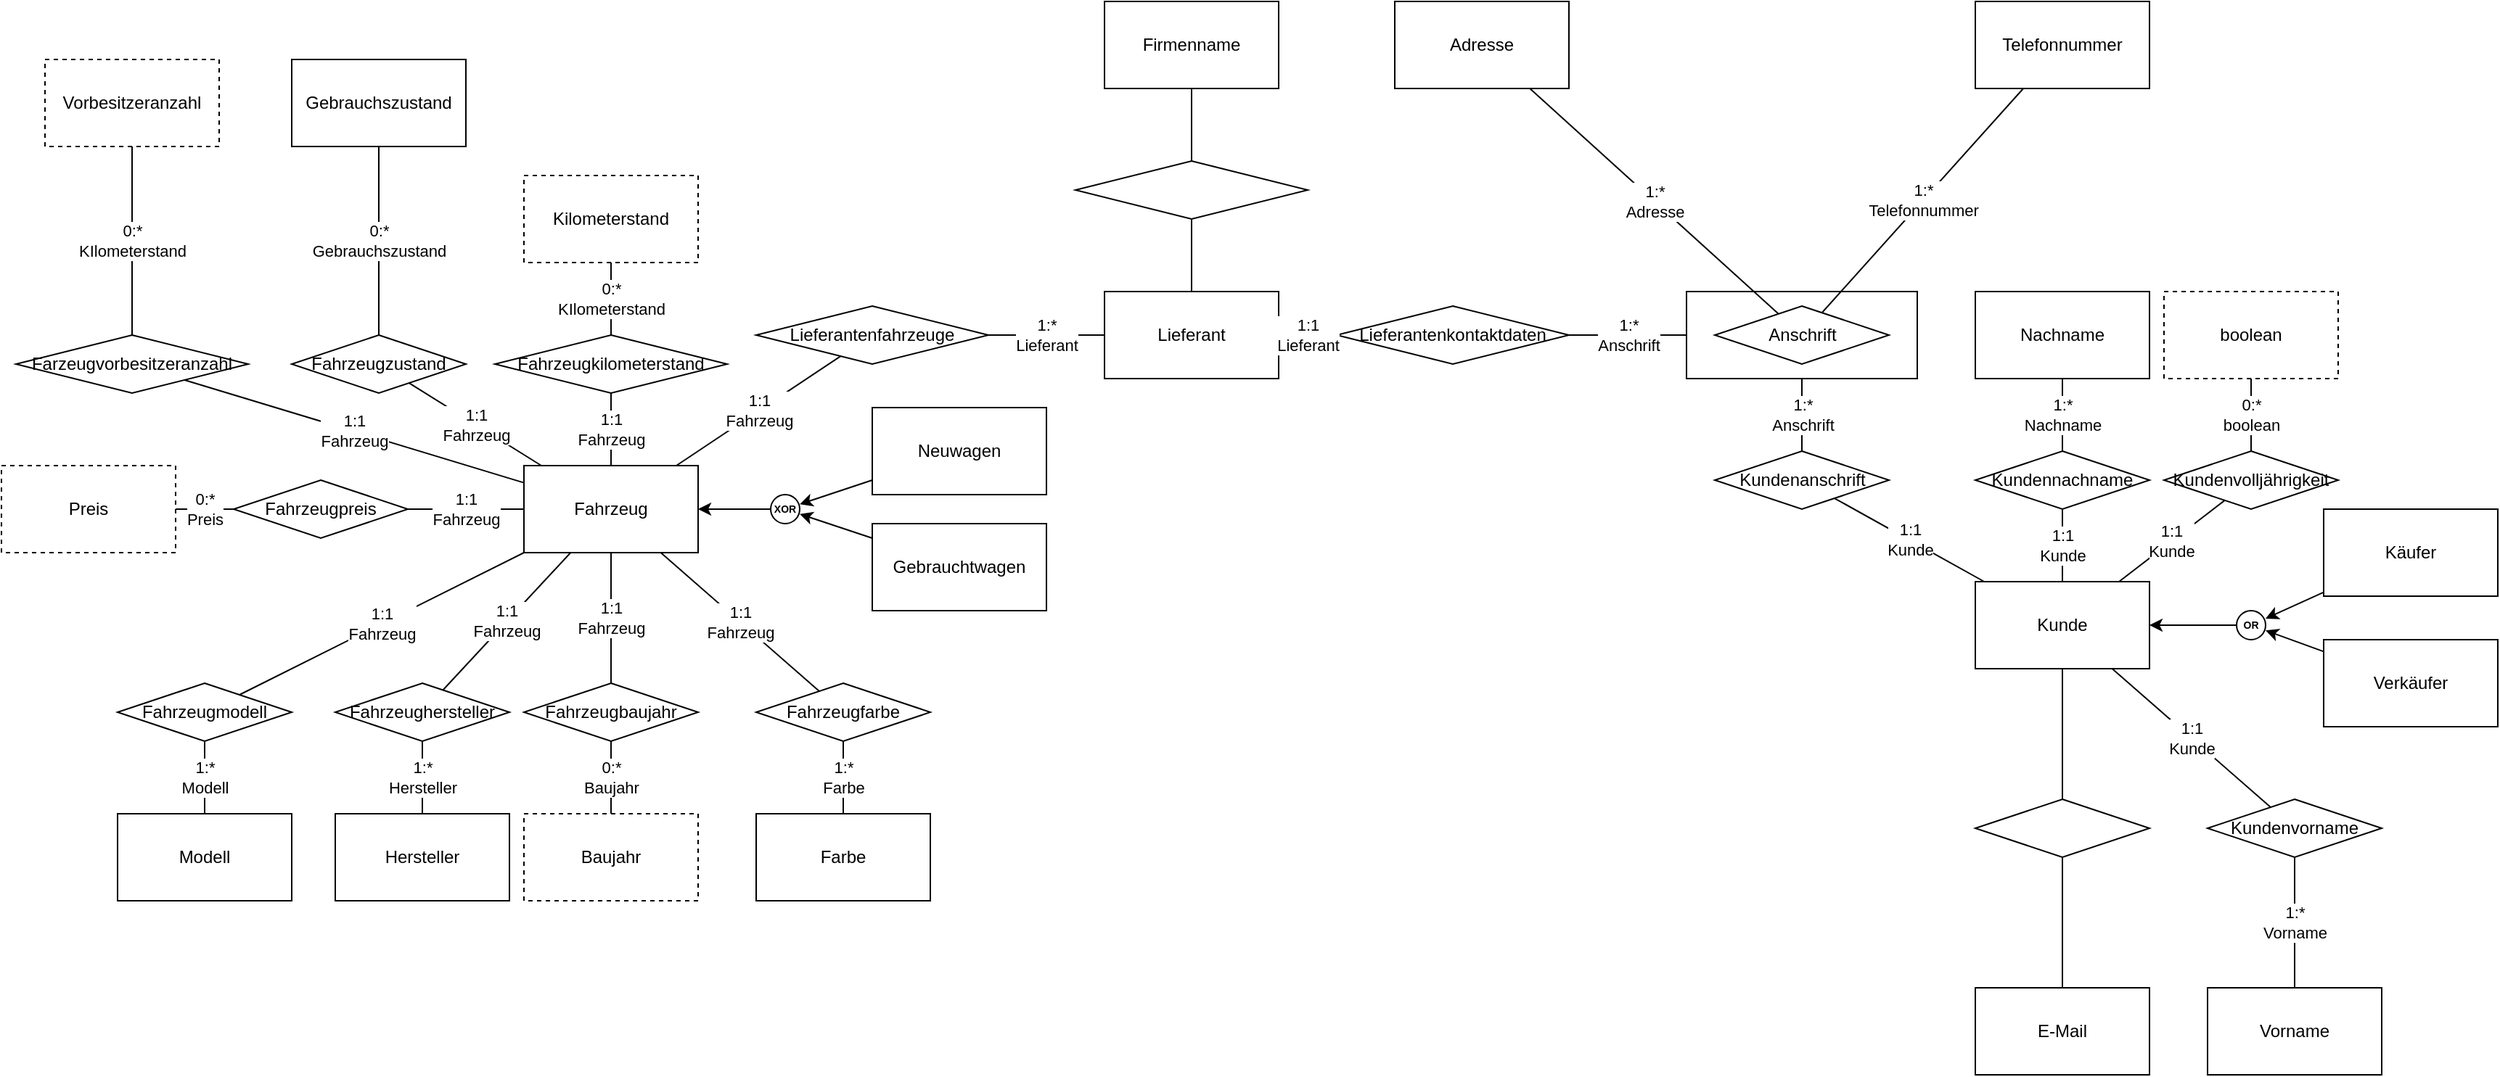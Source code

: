 <mxfile version="15.4.3" type="github">
  <diagram id="bzLONIPxVzyfB-JbPzbP" name="Page-1">
    <mxGraphModel dx="782" dy="706" grid="1" gridSize="10" guides="1" tooltips="1" connect="1" arrows="1" fold="1" page="1" pageScale="1" pageWidth="827" pageHeight="1169" math="0" shadow="0">
      <root>
        <mxCell id="0" />
        <mxCell id="1" parent="0" />
        <mxCell id="xnuN2vcYG2oAX09H3vMS-1" value="Fahrzeug" style="rounded=0;whiteSpace=wrap;html=1;" vertex="1" parent="1">
          <mxGeometry x="440" y="410" width="120" height="60" as="geometry" />
        </mxCell>
        <mxCell id="xnuN2vcYG2oAX09H3vMS-13" value="" style="edgeStyle=none;rounded=0;orthogonalLoop=1;jettySize=auto;html=1;" edge="1" parent="1" source="xnuN2vcYG2oAX09H3vMS-2" target="xnuN2vcYG2oAX09H3vMS-1">
          <mxGeometry relative="1" as="geometry" />
        </mxCell>
        <object placeholders="1" MergeType="XOR" id="xnuN2vcYG2oAX09H3vMS-2">
          <mxCell style="shape=stencil(nVTLboMwEPwaH1sBFh9Q0bSn5tJKPTuwASvGRrabhHx9ba9RgUKaVEKydvYx4/UuhBamYR2QLJGsBUKfSZa9ggTNBL8wy5UslJRQWqWdx4U1GJMmCdqnmc1M56IRPDLN2U4AeozV6gAnXtlYg8sGNLfeSzckeXIx/qNFiZSO3Ew8I78rxrh0uckZiyWPOdL00UarcwwtWNBRJqI/d90G4OV2minJQPoXzeedNOn/aDb33mbWtPQ2mvcFGlo4ZO3haLFj5aHW6ktWi+JACN4ZWO3z8qzNZnH53nsuBI7eouQVYS5PabiieK+kNfziJYcjKKH5NSE+w/YipIRz1N3lFAtni5uDsSTL30DX8NH7lY1vFzuWT1s2mG6Pa4lQCdK/aYCPI7zlVTUsaYAf8J8wGQnBSmiUqECbdd2ho78aF9BY0gPf);whiteSpace=wrap;html=1;aspect=fixed;noLabel=1;_ElementType=GeneralizationMerge;" vertex="1" parent="1">
            <mxGeometry x="610" y="430" width="20" height="20" as="geometry" />
          </mxCell>
        </object>
        <mxCell id="xnuN2vcYG2oAX09H3vMS-6" value="Neuwagen" style="rounded=0;whiteSpace=wrap;html=1;" vertex="1" parent="1">
          <mxGeometry x="680" y="370" width="120" height="60" as="geometry" />
        </mxCell>
        <mxCell id="xnuN2vcYG2oAX09H3vMS-7" value="Gebrauchtwagen" style="rounded=0;whiteSpace=wrap;html=1;" vertex="1" parent="1">
          <mxGeometry x="680" y="450" width="120" height="60" as="geometry" />
        </mxCell>
        <mxCell id="xnuN2vcYG2oAX09H3vMS-9" value="Baujahr" style="rounded=0;whiteSpace=wrap;html=1;dashed=1;" vertex="1" parent="1">
          <mxGeometry x="440" y="650" width="120" height="60" as="geometry" />
        </mxCell>
        <mxCell id="xnuN2vcYG2oAX09H3vMS-10" value="Fahrzeugbaujahr" style="rhombus;whiteSpace=wrap;html=1;" vertex="1" parent="1">
          <mxGeometry x="440" y="560" width="120" height="40" as="geometry" />
        </mxCell>
        <mxCell id="xnuN2vcYG2oAX09H3vMS-14" value="" style="edgeStyle=none;rounded=0;orthogonalLoop=1;jettySize=auto;html=1;" edge="1" parent="1" source="xnuN2vcYG2oAX09H3vMS-6" target="xnuN2vcYG2oAX09H3vMS-2">
          <mxGeometry relative="1" as="geometry">
            <mxPoint x="620" y="450" as="sourcePoint" />
            <mxPoint x="570" y="450" as="targetPoint" />
          </mxGeometry>
        </mxCell>
        <mxCell id="xnuN2vcYG2oAX09H3vMS-15" value="" style="edgeStyle=none;rounded=0;orthogonalLoop=1;jettySize=auto;html=1;" edge="1" parent="1" source="xnuN2vcYG2oAX09H3vMS-7" target="xnuN2vcYG2oAX09H3vMS-2">
          <mxGeometry relative="1" as="geometry">
            <mxPoint x="630" y="460" as="sourcePoint" />
            <mxPoint x="580" y="460" as="targetPoint" />
          </mxGeometry>
        </mxCell>
        <mxCell id="xnuN2vcYG2oAX09H3vMS-16" value="1:1&lt;br&gt;Fahrzeug" style="edgeStyle=none;rounded=0;orthogonalLoop=1;jettySize=auto;html=1;endArrow=none;endFill=0;" edge="1" parent="1" source="xnuN2vcYG2oAX09H3vMS-1" target="xnuN2vcYG2oAX09H3vMS-10">
          <mxGeometry relative="1" as="geometry">
            <mxPoint x="690" y="430" as="sourcePoint" />
            <mxPoint x="640" y="446.667" as="targetPoint" />
          </mxGeometry>
        </mxCell>
        <mxCell id="xnuN2vcYG2oAX09H3vMS-17" value="0:*&lt;br&gt;Baujahr" style="edgeStyle=none;rounded=0;orthogonalLoop=1;jettySize=auto;html=1;endArrow=none;endFill=0;" edge="1" parent="1" source="xnuN2vcYG2oAX09H3vMS-10" target="xnuN2vcYG2oAX09H3vMS-9">
          <mxGeometry relative="1" as="geometry">
            <mxPoint x="510" y="480" as="sourcePoint" />
            <mxPoint x="510" y="530" as="targetPoint" />
          </mxGeometry>
        </mxCell>
        <mxCell id="xnuN2vcYG2oAX09H3vMS-22" value="Farbe" style="rounded=0;whiteSpace=wrap;html=1;" vertex="1" parent="1">
          <mxGeometry x="600" y="650" width="120" height="60" as="geometry" />
        </mxCell>
        <mxCell id="xnuN2vcYG2oAX09H3vMS-23" value="Fahrzeugfarbe" style="rhombus;whiteSpace=wrap;html=1;" vertex="1" parent="1">
          <mxGeometry x="600" y="560" width="120" height="40" as="geometry" />
        </mxCell>
        <mxCell id="xnuN2vcYG2oAX09H3vMS-24" value="1:1&lt;br&gt;Fahrzeug" style="edgeStyle=none;rounded=0;orthogonalLoop=1;jettySize=auto;html=1;endArrow=none;endFill=0;" edge="1" parent="1" target="xnuN2vcYG2oAX09H3vMS-23" source="xnuN2vcYG2oAX09H3vMS-1">
          <mxGeometry relative="1" as="geometry">
            <mxPoint x="640" y="510" as="sourcePoint" />
            <mxPoint x="780" y="486.667" as="targetPoint" />
          </mxGeometry>
        </mxCell>
        <mxCell id="xnuN2vcYG2oAX09H3vMS-25" value="1:*&lt;br&gt;Farbe" style="edgeStyle=none;rounded=0;orthogonalLoop=1;jettySize=auto;html=1;endArrow=none;endFill=0;" edge="1" parent="1" source="xnuN2vcYG2oAX09H3vMS-23" target="xnuN2vcYG2oAX09H3vMS-22">
          <mxGeometry relative="1" as="geometry">
            <mxPoint x="650" y="520" as="sourcePoint" />
            <mxPoint x="650" y="570" as="targetPoint" />
          </mxGeometry>
        </mxCell>
        <mxCell id="xnuN2vcYG2oAX09H3vMS-26" value="1:1&lt;br&gt;Fahrzeug" style="edgeStyle=none;rounded=0;orthogonalLoop=1;jettySize=auto;html=1;endArrow=none;endFill=0;" edge="1" parent="1" source="xnuN2vcYG2oAX09H3vMS-1" target="xnuN2vcYG2oAX09H3vMS-27">
          <mxGeometry relative="1" as="geometry">
            <mxPoint x="540" y="480" as="sourcePoint" />
            <mxPoint x="410" y="580" as="targetPoint" />
          </mxGeometry>
        </mxCell>
        <mxCell id="xnuN2vcYG2oAX09H3vMS-27" value="Fahrzeughersteller" style="rhombus;whiteSpace=wrap;html=1;" vertex="1" parent="1">
          <mxGeometry x="310" y="560" width="120" height="40" as="geometry" />
        </mxCell>
        <mxCell id="xnuN2vcYG2oAX09H3vMS-28" value="Hersteller" style="rounded=0;whiteSpace=wrap;html=1;" vertex="1" parent="1">
          <mxGeometry x="310" y="650" width="120" height="60" as="geometry" />
        </mxCell>
        <mxCell id="xnuN2vcYG2oAX09H3vMS-29" value="1:*&lt;br&gt;Hersteller" style="edgeStyle=none;rounded=0;orthogonalLoop=1;jettySize=auto;html=1;endArrow=none;endFill=0;" edge="1" parent="1" target="xnuN2vcYG2oAX09H3vMS-28" source="xnuN2vcYG2oAX09H3vMS-27">
          <mxGeometry relative="1" as="geometry">
            <mxPoint x="370" y="625" as="sourcePoint" />
            <mxPoint x="380" y="595" as="targetPoint" />
          </mxGeometry>
        </mxCell>
        <mxCell id="xnuN2vcYG2oAX09H3vMS-30" value="1:1&lt;br&gt;Fahrzeug" style="edgeStyle=none;rounded=0;orthogonalLoop=1;jettySize=auto;html=1;endArrow=none;endFill=0;" edge="1" parent="1" target="xnuN2vcYG2oAX09H3vMS-31" source="xnuN2vcYG2oAX09H3vMS-1">
          <mxGeometry relative="1" as="geometry">
            <mxPoint x="325.625" y="370" as="sourcePoint" />
            <mxPoint x="260" y="480" as="targetPoint" />
          </mxGeometry>
        </mxCell>
        <mxCell id="xnuN2vcYG2oAX09H3vMS-31" value="Fahrzeugmodell" style="rhombus;whiteSpace=wrap;html=1;" vertex="1" parent="1">
          <mxGeometry x="160" y="560" width="120" height="40" as="geometry" />
        </mxCell>
        <mxCell id="xnuN2vcYG2oAX09H3vMS-32" value="Modell" style="rounded=0;whiteSpace=wrap;html=1;" vertex="1" parent="1">
          <mxGeometry x="160" y="650" width="120" height="60" as="geometry" />
        </mxCell>
        <mxCell id="xnuN2vcYG2oAX09H3vMS-33" value="1:*&lt;br&gt;Modell" style="edgeStyle=none;rounded=0;orthogonalLoop=1;jettySize=auto;html=1;endArrow=none;endFill=0;" edge="1" parent="1" source="xnuN2vcYG2oAX09H3vMS-31" target="xnuN2vcYG2oAX09H3vMS-32">
          <mxGeometry relative="1" as="geometry">
            <mxPoint x="220" y="560" as="sourcePoint" />
            <mxPoint x="230" y="530" as="targetPoint" />
          </mxGeometry>
        </mxCell>
        <mxCell id="xnuN2vcYG2oAX09H3vMS-34" value="1:1&lt;br&gt;Fahrzeug" style="edgeStyle=none;rounded=0;orthogonalLoop=1;jettySize=auto;html=1;endArrow=none;endFill=0;" edge="1" parent="1" target="xnuN2vcYG2oAX09H3vMS-35" source="xnuN2vcYG2oAX09H3vMS-1">
          <mxGeometry relative="1" as="geometry">
            <mxPoint x="310" y="409.999" as="sourcePoint" />
            <mxPoint x="130" y="428.57" as="targetPoint" />
          </mxGeometry>
        </mxCell>
        <mxCell id="xnuN2vcYG2oAX09H3vMS-35" value="Fahrzeugpreis" style="rhombus;whiteSpace=wrap;html=1;" vertex="1" parent="1">
          <mxGeometry x="240" y="420" width="120" height="40" as="geometry" />
        </mxCell>
        <mxCell id="xnuN2vcYG2oAX09H3vMS-37" value="0:*&lt;br&gt;Preis" style="edgeStyle=none;rounded=0;orthogonalLoop=1;jettySize=auto;html=1;endArrow=none;endFill=0;" edge="1" parent="1" source="xnuN2vcYG2oAX09H3vMS-35" target="xnuN2vcYG2oAX09H3vMS-38">
          <mxGeometry relative="1" as="geometry">
            <mxPoint x="90" y="508.57" as="sourcePoint" />
            <mxPoint x="90" y="558.57" as="targetPoint" />
          </mxGeometry>
        </mxCell>
        <mxCell id="xnuN2vcYG2oAX09H3vMS-38" value="Preis" style="rounded=0;whiteSpace=wrap;html=1;dashed=1;" vertex="1" parent="1">
          <mxGeometry x="80" y="410" width="120" height="60" as="geometry" />
        </mxCell>
        <mxCell id="xnuN2vcYG2oAX09H3vMS-40" value="1:1&lt;br&gt;Fahrzeug" style="edgeStyle=none;rounded=0;orthogonalLoop=1;jettySize=auto;html=1;endArrow=none;endFill=0;" edge="1" parent="1" target="xnuN2vcYG2oAX09H3vMS-41" source="xnuN2vcYG2oAX09H3vMS-1">
          <mxGeometry relative="1" as="geometry">
            <mxPoint x="330" y="139.999" as="sourcePoint" />
            <mxPoint x="150" y="158.57" as="targetPoint" />
          </mxGeometry>
        </mxCell>
        <mxCell id="xnuN2vcYG2oAX09H3vMS-41" value="Fahrzeugzustand" style="rhombus;whiteSpace=wrap;html=1;" vertex="1" parent="1">
          <mxGeometry x="280" y="320" width="120" height="40" as="geometry" />
        </mxCell>
        <mxCell id="xnuN2vcYG2oAX09H3vMS-42" value="Gebrauchszustand" style="rounded=0;whiteSpace=wrap;html=1;" vertex="1" parent="1">
          <mxGeometry x="280" y="130" width="120" height="60" as="geometry" />
        </mxCell>
        <mxCell id="xnuN2vcYG2oAX09H3vMS-43" value="0:*&lt;br&gt;Gebrauchszustand" style="edgeStyle=none;rounded=0;orthogonalLoop=1;jettySize=auto;html=1;endArrow=none;endFill=0;" edge="1" parent="1" source="xnuN2vcYG2oAX09H3vMS-41" target="xnuN2vcYG2oAX09H3vMS-42">
          <mxGeometry relative="1" as="geometry">
            <mxPoint x="110" y="238.57" as="sourcePoint" />
            <mxPoint x="120" y="208.57" as="targetPoint" />
          </mxGeometry>
        </mxCell>
        <mxCell id="xnuN2vcYG2oAX09H3vMS-49" value="Kilometerstand" style="rounded=0;whiteSpace=wrap;html=1;dashed=1;" vertex="1" parent="1">
          <mxGeometry x="440" y="210" width="120" height="60" as="geometry" />
        </mxCell>
        <mxCell id="xnuN2vcYG2oAX09H3vMS-50" value="Fahrzeugkilometerstand" style="rhombus;whiteSpace=wrap;html=1;" vertex="1" parent="1">
          <mxGeometry x="420" y="320" width="160" height="40" as="geometry" />
        </mxCell>
        <mxCell id="xnuN2vcYG2oAX09H3vMS-51" value="1:1&lt;br&gt;Fahrzeug" style="edgeStyle=none;rounded=0;orthogonalLoop=1;jettySize=auto;html=1;endArrow=none;endFill=0;" edge="1" parent="1" target="xnuN2vcYG2oAX09H3vMS-50" source="xnuN2vcYG2oAX09H3vMS-1">
          <mxGeometry relative="1" as="geometry">
            <mxPoint x="660" y="70" as="sourcePoint" />
            <mxPoint x="800" y="46.667" as="targetPoint" />
          </mxGeometry>
        </mxCell>
        <mxCell id="xnuN2vcYG2oAX09H3vMS-52" value="0:*&lt;br&gt;KIlometerstand" style="edgeStyle=none;rounded=0;orthogonalLoop=1;jettySize=auto;html=1;endArrow=none;endFill=0;" edge="1" parent="1" source="xnuN2vcYG2oAX09H3vMS-50" target="xnuN2vcYG2oAX09H3vMS-49">
          <mxGeometry relative="1" as="geometry">
            <mxPoint x="670" y="80" as="sourcePoint" />
            <mxPoint x="670" y="130" as="targetPoint" />
          </mxGeometry>
        </mxCell>
        <mxCell id="xnuN2vcYG2oAX09H3vMS-53" value="Vorbesitzeranzahl" style="rounded=0;whiteSpace=wrap;html=1;dashed=1;" vertex="1" parent="1">
          <mxGeometry x="110" y="130" width="120" height="60" as="geometry" />
        </mxCell>
        <mxCell id="xnuN2vcYG2oAX09H3vMS-54" value="Farzeugvorbesitzeranzahl" style="rhombus;whiteSpace=wrap;html=1;" vertex="1" parent="1">
          <mxGeometry x="90" y="320" width="160" height="40" as="geometry" />
        </mxCell>
        <mxCell id="xnuN2vcYG2oAX09H3vMS-55" value="1:1&lt;br&gt;Fahrzeug" style="edgeStyle=none;rounded=0;orthogonalLoop=1;jettySize=auto;html=1;endArrow=none;endFill=0;" edge="1" parent="1" target="xnuN2vcYG2oAX09H3vMS-54" source="xnuN2vcYG2oAX09H3vMS-1">
          <mxGeometry relative="1" as="geometry">
            <mxPoint x="180" y="330" as="sourcePoint" />
            <mxPoint x="480" y="-33.333" as="targetPoint" />
          </mxGeometry>
        </mxCell>
        <mxCell id="xnuN2vcYG2oAX09H3vMS-56" value="0:*&lt;br&gt;KIlometerstand" style="edgeStyle=none;rounded=0;orthogonalLoop=1;jettySize=auto;html=1;endArrow=none;endFill=0;" edge="1" parent="1" source="xnuN2vcYG2oAX09H3vMS-54" target="xnuN2vcYG2oAX09H3vMS-53">
          <mxGeometry relative="1" as="geometry">
            <mxPoint x="350" as="sourcePoint" />
            <mxPoint x="350" y="50" as="targetPoint" />
          </mxGeometry>
        </mxCell>
        <mxCell id="xnuN2vcYG2oAX09H3vMS-57" value="Kunde" style="rounded=0;whiteSpace=wrap;html=1;" vertex="1" parent="1">
          <mxGeometry x="1440" y="490" width="120" height="60" as="geometry" />
        </mxCell>
        <object placeholders="1" MergeType="OR" id="xnuN2vcYG2oAX09H3vMS-58">
          <mxCell style="shape=stencil(nVTLboMwEPwaH1sBFh9Q0bSn5tJKPTuwASvGRrabhHx9ba9RgUKaVEKydvYx4/UuhBamYR2QLJGsBUKfSZa9ggTNBL8wy5UslJRQWqWdx4U1GJMmCdqnmc1M56IRPDLN2U4AeozV6gAnXtlYg8sGNLfeSzckeXIx/qNFiZSO3Ew8I78rxrh0uckZiyWPOdL00UarcwwtWNBRJqI/d90G4OV2minJQPoXzeedNOn/aDb33mbWtPQ2mvcFGlo4ZO3haLFj5aHW6ktWi+JACN4ZWO3z8qzNZnH53nsuBI7eouQVYS5PabiieK+kNfziJYcjKKH5NSE+w/YipIRz1N3lFAtni5uDsSTL30DX8NH7lY1vFzuWT1s2mG6Pa4lQCdK/aYCPI7zlVTUsaYAf8J8wGQnBSmiUqECbdd2ho78aF9BY0gPf);whiteSpace=wrap;html=1;aspect=fixed;noLabel=1;_ElementType=GeneralizationMerge;" vertex="1" parent="1">
            <mxGeometry x="1620" y="510" width="20" height="20" as="geometry" />
          </mxCell>
        </object>
        <mxCell id="xnuN2vcYG2oAX09H3vMS-59" value="" style="edgeStyle=none;rounded=0;orthogonalLoop=1;jettySize=auto;html=1;" edge="1" parent="1" source="xnuN2vcYG2oAX09H3vMS-58" target="xnuN2vcYG2oAX09H3vMS-57">
          <mxGeometry relative="1" as="geometry">
            <mxPoint x="1630" y="530" as="sourcePoint" />
            <mxPoint x="1180" y="570" as="targetPoint" />
          </mxGeometry>
        </mxCell>
        <mxCell id="xnuN2vcYG2oAX09H3vMS-60" value="" style="edgeStyle=none;rounded=0;orthogonalLoop=1;jettySize=auto;html=1;" edge="1" parent="1" source="xnuN2vcYG2oAX09H3vMS-62" target="xnuN2vcYG2oAX09H3vMS-58">
          <mxGeometry relative="1" as="geometry">
            <mxPoint x="1630" y="560" as="sourcePoint" />
            <mxPoint x="1580" y="539" as="targetPoint" />
          </mxGeometry>
        </mxCell>
        <mxCell id="xnuN2vcYG2oAX09H3vMS-61" value="" style="edgeStyle=none;rounded=0;orthogonalLoop=1;jettySize=auto;html=1;" edge="1" parent="1" source="xnuN2vcYG2oAX09H3vMS-63" target="xnuN2vcYG2oAX09H3vMS-58">
          <mxGeometry relative="1" as="geometry">
            <mxPoint x="1680" y="501.818" as="sourcePoint" />
            <mxPoint x="1590" y="549" as="targetPoint" />
          </mxGeometry>
        </mxCell>
        <mxCell id="xnuN2vcYG2oAX09H3vMS-62" value="Verkäufer" style="rounded=0;whiteSpace=wrap;html=1;" vertex="1" parent="1">
          <mxGeometry x="1680" y="530" width="120" height="60" as="geometry" />
        </mxCell>
        <mxCell id="xnuN2vcYG2oAX09H3vMS-63" value="Käufer" style="rounded=0;whiteSpace=wrap;html=1;" vertex="1" parent="1">
          <mxGeometry x="1680" y="440" width="120" height="60" as="geometry" />
        </mxCell>
        <mxCell id="xnuN2vcYG2oAX09H3vMS-64" value="" style="edgeStyle=none;rounded=0;orthogonalLoop=1;jettySize=auto;html=1;endArrow=none;endFill=0;" edge="1" parent="1" source="xnuN2vcYG2oAX09H3vMS-57" target="xnuN2vcYG2oAX09H3vMS-67">
          <mxGeometry relative="1" as="geometry">
            <mxPoint x="1530" y="580" as="sourcePoint" />
            <mxPoint x="1530" y="630" as="targetPoint" />
          </mxGeometry>
        </mxCell>
        <mxCell id="xnuN2vcYG2oAX09H3vMS-67" value="" style="rhombus;whiteSpace=wrap;html=1;" vertex="1" parent="1">
          <mxGeometry x="1440" y="640" width="120" height="40" as="geometry" />
        </mxCell>
        <mxCell id="xnuN2vcYG2oAX09H3vMS-68" value="" style="edgeStyle=none;rounded=0;orthogonalLoop=1;jettySize=auto;html=1;endArrow=none;endFill=0;" edge="1" parent="1" source="xnuN2vcYG2oAX09H3vMS-67" target="xnuN2vcYG2oAX09H3vMS-70">
          <mxGeometry relative="1" as="geometry">
            <mxPoint x="1600.001" y="764" as="sourcePoint" />
            <mxPoint x="1607.06" y="836" as="targetPoint" />
          </mxGeometry>
        </mxCell>
        <mxCell id="xnuN2vcYG2oAX09H3vMS-70" value="E-Mail" style="rounded=0;whiteSpace=wrap;html=1;" vertex="1" parent="1">
          <mxGeometry x="1440" y="770" width="120" height="60" as="geometry" />
        </mxCell>
        <mxCell id="xnuN2vcYG2oAX09H3vMS-71" value="Kundennachname" style="rhombus;whiteSpace=wrap;html=1;" vertex="1" parent="1">
          <mxGeometry x="1440" y="400" width="120" height="40" as="geometry" />
        </mxCell>
        <mxCell id="xnuN2vcYG2oAX09H3vMS-72" value="Kundenvorname" style="rhombus;whiteSpace=wrap;html=1;" vertex="1" parent="1">
          <mxGeometry x="1600" y="640" width="120" height="40" as="geometry" />
        </mxCell>
        <mxCell id="xnuN2vcYG2oAX09H3vMS-73" value="1:1&lt;br&gt;Kunde" style="edgeStyle=none;rounded=0;orthogonalLoop=1;jettySize=auto;html=1;endArrow=none;endFill=0;" edge="1" parent="1" source="xnuN2vcYG2oAX09H3vMS-57" target="xnuN2vcYG2oAX09H3vMS-72">
          <mxGeometry relative="1" as="geometry">
            <mxPoint x="1520" y="568" as="sourcePoint" />
            <mxPoint x="1520" y="660" as="targetPoint" />
          </mxGeometry>
        </mxCell>
        <mxCell id="xnuN2vcYG2oAX09H3vMS-74" value="1:1&lt;br&gt;Kunde" style="edgeStyle=none;rounded=0;orthogonalLoop=1;jettySize=auto;html=1;endArrow=none;endFill=0;" edge="1" parent="1" source="xnuN2vcYG2oAX09H3vMS-71" target="xnuN2vcYG2oAX09H3vMS-57">
          <mxGeometry relative="1" as="geometry">
            <mxPoint x="1541.875" y="568" as="sourcePoint" />
            <mxPoint x="1648.268" y="713.911" as="targetPoint" />
          </mxGeometry>
        </mxCell>
        <mxCell id="xnuN2vcYG2oAX09H3vMS-75" value="Vorname" style="rounded=0;whiteSpace=wrap;html=1;" vertex="1" parent="1">
          <mxGeometry x="1600" y="770" width="120" height="60" as="geometry" />
        </mxCell>
        <mxCell id="xnuN2vcYG2oAX09H3vMS-76" value="Nachname" style="rounded=0;whiteSpace=wrap;html=1;" vertex="1" parent="1">
          <mxGeometry x="1440" y="290" width="120" height="60" as="geometry" />
        </mxCell>
        <mxCell id="xnuN2vcYG2oAX09H3vMS-77" value="1:*&lt;br&gt;Vorname" style="edgeStyle=none;rounded=0;orthogonalLoop=1;jettySize=auto;html=1;endArrow=none;endFill=0;" edge="1" parent="1" source="xnuN2vcYG2oAX09H3vMS-72" target="xnuN2vcYG2oAX09H3vMS-75">
          <mxGeometry relative="1" as="geometry">
            <mxPoint x="1541.875" y="568" as="sourcePoint" />
            <mxPoint x="1648.268" y="713.911" as="targetPoint" />
          </mxGeometry>
        </mxCell>
        <mxCell id="xnuN2vcYG2oAX09H3vMS-79" value="1:*&lt;br&gt;Nachname" style="edgeStyle=none;rounded=0;orthogonalLoop=1;jettySize=auto;html=1;endArrow=none;endFill=0;" edge="1" parent="1" source="xnuN2vcYG2oAX09H3vMS-76" target="xnuN2vcYG2oAX09H3vMS-71">
          <mxGeometry relative="1" as="geometry">
            <mxPoint x="1666.667" y="747.778" as="sourcePoint" />
            <mxPoint x="1678.75" y="780" as="targetPoint" />
          </mxGeometry>
        </mxCell>
        <mxCell id="xnuN2vcYG2oAX09H3vMS-81" value="Kundenanschrift" style="rhombus;whiteSpace=wrap;html=1;" vertex="1" parent="1">
          <mxGeometry x="1260.5" y="400" width="120" height="40" as="geometry" />
        </mxCell>
        <mxCell id="xnuN2vcYG2oAX09H3vMS-82" value="1:1&lt;br&gt;Kunde" style="edgeStyle=none;rounded=0;orthogonalLoop=1;jettySize=auto;html=1;endArrow=none;endFill=0;" edge="1" parent="1" source="xnuN2vcYG2oAX09H3vMS-81" target="xnuN2vcYG2oAX09H3vMS-57">
          <mxGeometry relative="1" as="geometry">
            <mxPoint x="1471.796" y="449.401" as="sourcePoint" />
            <mxPoint x="1477.222" y="508" as="targetPoint" />
          </mxGeometry>
        </mxCell>
        <mxCell id="xnuN2vcYG2oAX09H3vMS-83" value="1:*&lt;br&gt;Anschrift" style="edgeStyle=none;rounded=0;orthogonalLoop=1;jettySize=auto;html=1;endArrow=none;endFill=0;" edge="1" parent="1" source="xnuN2vcYG2oAX09H3vMS-80" target="xnuN2vcYG2oAX09H3vMS-81">
          <mxGeometry relative="1" as="geometry">
            <mxPoint x="1480" y="700" as="sourcePoint" />
            <mxPoint x="1480" y="780" as="targetPoint" />
          </mxGeometry>
        </mxCell>
        <mxCell id="xnuN2vcYG2oAX09H3vMS-90" value="Adresse" style="rounded=0;whiteSpace=wrap;html=1;" vertex="1" parent="1">
          <mxGeometry x="1040" y="90" width="120" height="60" as="geometry" />
        </mxCell>
        <mxCell id="xnuN2vcYG2oAX09H3vMS-91" value="Telefonnummer" style="rounded=0;whiteSpace=wrap;html=1;" vertex="1" parent="1">
          <mxGeometry x="1440" y="90" width="120" height="60" as="geometry" />
        </mxCell>
        <mxCell id="xnuN2vcYG2oAX09H3vMS-92" value="" style="rhombus;whiteSpace=wrap;html=1;" vertex="1" parent="1">
          <mxGeometry x="820" y="200" width="160" height="40" as="geometry" />
        </mxCell>
        <mxCell id="xnuN2vcYG2oAX09H3vMS-93" value="Kundenvolljährigkeit" style="rhombus;whiteSpace=wrap;html=1;" vertex="1" parent="1">
          <mxGeometry x="1570" y="400" width="120" height="40" as="geometry" />
        </mxCell>
        <mxCell id="xnuN2vcYG2oAX09H3vMS-94" value="boolean" style="rounded=0;whiteSpace=wrap;html=1;dashed=1;" vertex="1" parent="1">
          <mxGeometry x="1570" y="290" width="120" height="60" as="geometry" />
        </mxCell>
        <mxCell id="xnuN2vcYG2oAX09H3vMS-95" value="1:1&lt;br&gt;Kunde" style="edgeStyle=none;rounded=0;orthogonalLoop=1;jettySize=auto;html=1;endArrow=none;endFill=0;" edge="1" parent="1" source="xnuN2vcYG2oAX09H3vMS-93" target="xnuN2vcYG2oAX09H3vMS-57">
          <mxGeometry relative="1" as="geometry">
            <mxPoint x="1511.796" y="449.401" as="sourcePoint" />
            <mxPoint x="1517.222" y="508" as="targetPoint" />
          </mxGeometry>
        </mxCell>
        <mxCell id="xnuN2vcYG2oAX09H3vMS-96" value="0:*&lt;br&gt;boolean" style="edgeStyle=none;rounded=0;orthogonalLoop=1;jettySize=auto;html=1;endArrow=none;endFill=0;" edge="1" parent="1" source="xnuN2vcYG2oAX09H3vMS-94" target="xnuN2vcYG2oAX09H3vMS-93">
          <mxGeometry relative="1" as="geometry">
            <mxPoint x="1625.714" y="425.238" as="sourcePoint" />
            <mxPoint x="1548.125" y="508" as="targetPoint" />
          </mxGeometry>
        </mxCell>
        <mxCell id="xnuN2vcYG2oAX09H3vMS-98" value="Lieferantenfahrzeuge" style="rhombus;whiteSpace=wrap;html=1;" vertex="1" parent="1">
          <mxGeometry x="600" y="300" width="160" height="40" as="geometry" />
        </mxCell>
        <mxCell id="xnuN2vcYG2oAX09H3vMS-99" value="Lieferantenkontaktdaten" style="rhombus;whiteSpace=wrap;html=1;" vertex="1" parent="1">
          <mxGeometry x="1000" y="300" width="160" height="40" as="geometry" />
        </mxCell>
        <mxCell id="xnuN2vcYG2oAX09H3vMS-101" value="Lieferant" style="rounded=0;whiteSpace=wrap;html=1;" vertex="1" parent="1">
          <mxGeometry x="840" y="290" width="120" height="60" as="geometry" />
        </mxCell>
        <mxCell id="xnuN2vcYG2oAX09H3vMS-102" value="Firmenname" style="rounded=0;whiteSpace=wrap;html=1;" vertex="1" parent="1">
          <mxGeometry x="840" y="90" width="120" height="60" as="geometry" />
        </mxCell>
        <mxCell id="xnuN2vcYG2oAX09H3vMS-103" value="1:1&lt;br&gt;Fahrzeug" style="edgeStyle=none;rounded=0;orthogonalLoop=1;jettySize=auto;html=1;endArrow=none;endFill=0;" edge="1" parent="1" source="xnuN2vcYG2oAX09H3vMS-1" target="xnuN2vcYG2oAX09H3vMS-98">
          <mxGeometry relative="1" as="geometry">
            <mxPoint x="544.286" y="480" as="sourcePoint" />
            <mxPoint x="653.448" y="575.517" as="targetPoint" />
          </mxGeometry>
        </mxCell>
        <mxCell id="xnuN2vcYG2oAX09H3vMS-104" value="1:*&lt;br&gt;Lieferant" style="edgeStyle=none;rounded=0;orthogonalLoop=1;jettySize=auto;html=1;endArrow=none;endFill=0;" edge="1" parent="1" source="xnuN2vcYG2oAX09H3vMS-98" target="xnuN2vcYG2oAX09H3vMS-101">
          <mxGeometry relative="1" as="geometry">
            <mxPoint x="555" y="420" as="sourcePoint" />
            <mxPoint x="668.182" y="344.545" as="targetPoint" />
          </mxGeometry>
        </mxCell>
        <mxCell id="xnuN2vcYG2oAX09H3vMS-105" value="1:1&lt;br&gt;Lieferant" style="edgeStyle=none;rounded=0;orthogonalLoop=1;jettySize=auto;html=1;endArrow=none;endFill=0;" edge="1" parent="1" source="xnuN2vcYG2oAX09H3vMS-101" target="xnuN2vcYG2oAX09H3vMS-99">
          <mxGeometry relative="1" as="geometry">
            <mxPoint x="770" y="330" as="sourcePoint" />
            <mxPoint x="850" y="330" as="targetPoint" />
          </mxGeometry>
        </mxCell>
        <mxCell id="xnuN2vcYG2oAX09H3vMS-106" value="" style="edgeStyle=none;rounded=0;orthogonalLoop=1;jettySize=auto;html=1;endArrow=none;endFill=0;" edge="1" parent="1" source="xnuN2vcYG2oAX09H3vMS-92" target="xnuN2vcYG2oAX09H3vMS-101">
          <mxGeometry relative="1" as="geometry">
            <mxPoint x="780" y="340" as="sourcePoint" />
            <mxPoint x="860" y="340" as="targetPoint" />
          </mxGeometry>
        </mxCell>
        <mxCell id="xnuN2vcYG2oAX09H3vMS-107" value="" style="edgeStyle=none;rounded=0;orthogonalLoop=1;jettySize=auto;html=1;endArrow=none;endFill=0;" edge="1" parent="1" source="xnuN2vcYG2oAX09H3vMS-92" target="xnuN2vcYG2oAX09H3vMS-102">
          <mxGeometry relative="1" as="geometry">
            <mxPoint x="910" y="250" as="sourcePoint" />
            <mxPoint x="910" y="300" as="targetPoint" />
          </mxGeometry>
        </mxCell>
        <mxCell id="xnuN2vcYG2oAX09H3vMS-108" value="1:*&lt;br&gt;Anschrift" style="edgeStyle=none;rounded=0;orthogonalLoop=1;jettySize=auto;html=1;endArrow=none;endFill=0;" edge="1" parent="1" source="xnuN2vcYG2oAX09H3vMS-99" target="xnuN2vcYG2oAX09H3vMS-80">
          <mxGeometry relative="1" as="geometry">
            <mxPoint x="970" y="330" as="sourcePoint" />
            <mxPoint x="1520" y="270" as="targetPoint" />
          </mxGeometry>
        </mxCell>
        <mxCell id="xnuN2vcYG2oAX09H3vMS-112" value="" style="group" vertex="1" connectable="0" parent="1">
          <mxGeometry x="1241" y="290" width="159" height="60" as="geometry" />
        </mxCell>
        <mxCell id="xnuN2vcYG2oAX09H3vMS-80" value="Anschrift" style="rounded=0;whiteSpace=wrap;html=1;" vertex="1" parent="xnuN2vcYG2oAX09H3vMS-112">
          <mxGeometry width="159" height="60" as="geometry" />
        </mxCell>
        <mxCell id="xnuN2vcYG2oAX09H3vMS-109" value="Anschrift" style="rhombus;whiteSpace=wrap;html=1;" vertex="1" parent="xnuN2vcYG2oAX09H3vMS-112">
          <mxGeometry x="19.5" y="10" width="120" height="40" as="geometry" />
        </mxCell>
        <mxCell id="xnuN2vcYG2oAX09H3vMS-110" value="1:*&lt;br&gt;Adresse" style="edgeStyle=none;rounded=0;orthogonalLoop=1;jettySize=auto;html=1;endArrow=none;endFill=0;" edge="1" parent="1" source="xnuN2vcYG2oAX09H3vMS-90" target="xnuN2vcYG2oAX09H3vMS-109">
          <mxGeometry relative="1" as="geometry">
            <mxPoint x="1170" y="330" as="sourcePoint" />
            <mxPoint x="1240" y="110" as="targetPoint" />
          </mxGeometry>
        </mxCell>
        <mxCell id="xnuN2vcYG2oAX09H3vMS-111" value="1:*&lt;br&gt;Telefonnummer" style="edgeStyle=none;rounded=0;orthogonalLoop=1;jettySize=auto;html=1;endArrow=none;endFill=0;" edge="1" parent="1" source="xnuN2vcYG2oAX09H3vMS-109" target="xnuN2vcYG2oAX09H3vMS-91">
          <mxGeometry relative="1" as="geometry">
            <mxPoint x="1180" y="340" as="sourcePoint" />
            <mxPoint x="1261" y="340" as="targetPoint" />
          </mxGeometry>
        </mxCell>
      </root>
    </mxGraphModel>
  </diagram>
</mxfile>
